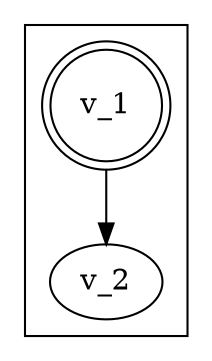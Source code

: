 strict digraph "network_2" {
  subgraph clusterNetwork {
    "v_1" [ label = "v_1"  shape = doublecircle  ]
    "v_2" [ label = "v_2"  ]
    "v_1" -> "v_2"
  }
}